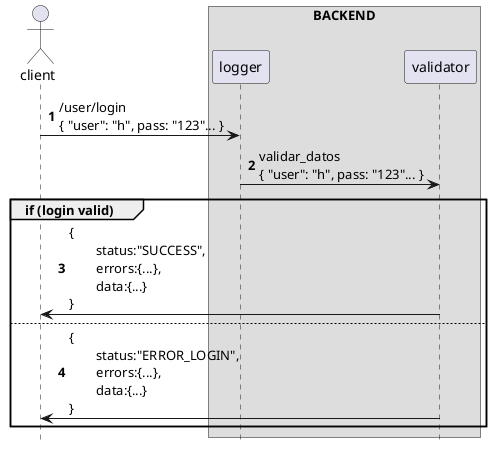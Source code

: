 @startuml
hide footbox
autonumber

actor client

box "BACKEND"
participant logger
participant validator
end box




client -> logger: /user/login\n{ "user": "h", pass: "123"... }
logger -> validator: validar_datos\n{ "user": "h", pass: "123"... }

group if (login valid)
    validator -> client: {\n\tstatus:"SUCCESS", \n\terrors:{...}, \n\tdata:{...}\n}

else
    validator -> client: {\n\tstatus:"ERROR_LOGIN", \n\terrors:{...}, \n\tdata:{...}\n}
end

@enduml